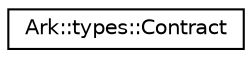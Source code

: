 digraph "Graphical Class Hierarchy"
{
 // INTERACTIVE_SVG=YES
 // LATEX_PDF_SIZE
  edge [fontname="Helvetica",fontsize="10",labelfontname="Helvetica",labelfontsize="10"];
  node [fontname="Helvetica",fontsize="10",shape=record];
  rankdir="LR";
  Node0 [label="Ark::types::Contract",height=0.2,width=0.4,color="black", fillcolor="white", style="filled",URL="$d3/dfb/structArk_1_1types_1_1Contract.html",tooltip="A contract is a list of typed arguments that a function can follow."];
}
